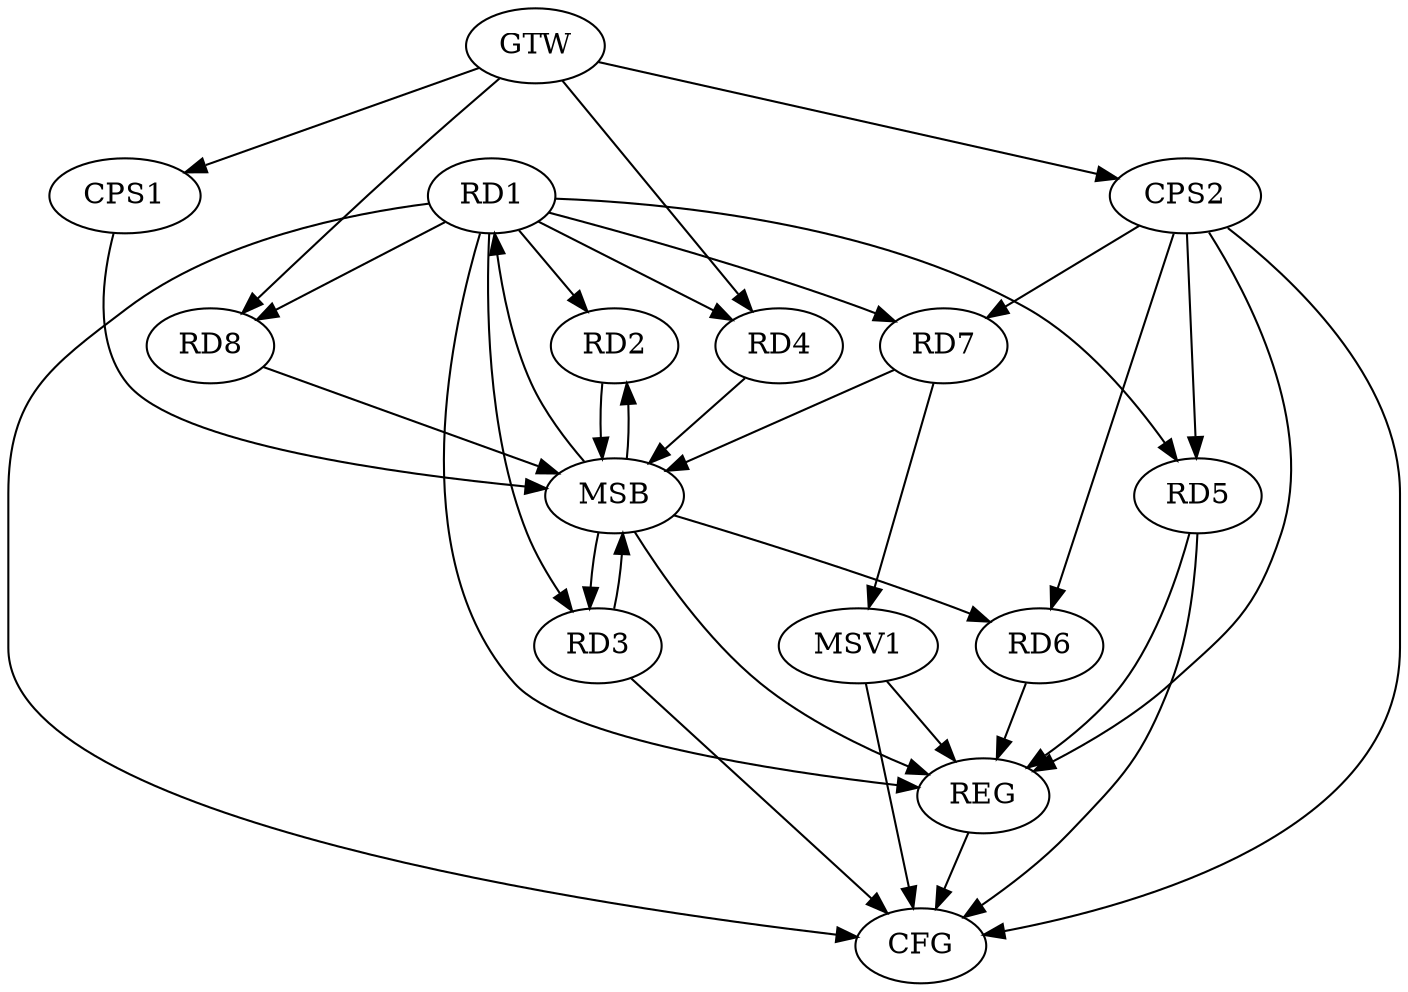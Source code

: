 strict digraph G {
  RD1 [ label="RD1" ];
  RD2 [ label="RD2" ];
  RD3 [ label="RD3" ];
  RD4 [ label="RD4" ];
  RD5 [ label="RD5" ];
  RD6 [ label="RD6" ];
  RD7 [ label="RD7" ];
  RD8 [ label="RD8" ];
  CPS1 [ label="CPS1" ];
  CPS2 [ label="CPS2" ];
  GTW [ label="GTW" ];
  REG [ label="REG" ];
  MSB [ label="MSB" ];
  CFG [ label="CFG" ];
  MSV1 [ label="MSV1" ];
  CPS2 -> RD5;
  CPS2 -> RD6;
  CPS2 -> RD7;
  GTW -> RD4;
  GTW -> RD8;
  GTW -> CPS1;
  GTW -> CPS2;
  RD1 -> REG;
  RD5 -> REG;
  RD6 -> REG;
  CPS2 -> REG;
  RD2 -> MSB;
  MSB -> REG;
  RD3 -> MSB;
  RD4 -> MSB;
  MSB -> RD2;
  RD7 -> MSB;
  RD8 -> MSB;
  MSB -> RD1;
  MSB -> RD6;
  CPS1 -> MSB;
  MSB -> RD3;
  RD5 -> CFG;
  RD1 -> CFG;
  CPS2 -> CFG;
  RD3 -> CFG;
  REG -> CFG;
  RD1 -> RD4;
  RD1 -> RD8;
  RD1 -> RD2;
  RD1 -> RD3;
  RD1 -> RD5;
  RD1 -> RD7;
  RD7 -> MSV1;
  MSV1 -> REG;
  MSV1 -> CFG;
}
